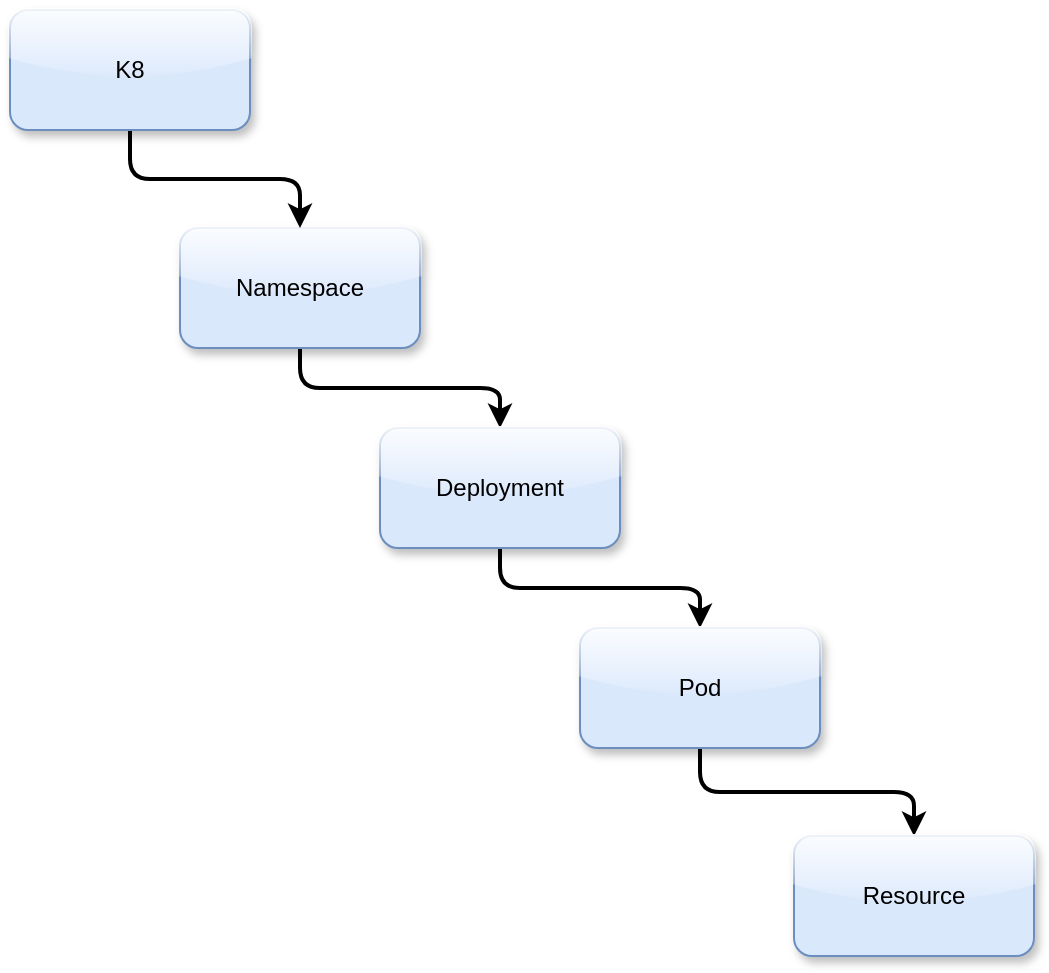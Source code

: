 <mxfile version="17.4.2" type="device"><diagram id="0wLrBeLkNdIMlNLT_I3_" name="Page-1"><mxGraphModel dx="1844" dy="769" grid="0" gridSize="10" guides="1" tooltips="1" connect="1" arrows="1" fold="1" page="1" pageScale="1" pageWidth="827" pageHeight="1169" math="0" shadow="0"><root><mxCell id="0"/><mxCell id="1" parent="0"/><mxCell id="wygyvz9eRuOn70IfUTBo-4" style="edgeStyle=orthogonalEdgeStyle;rounded=1;orthogonalLoop=1;jettySize=auto;html=1;strokeWidth=2;" edge="1" parent="1" source="wygyvz9eRuOn70IfUTBo-1" target="wygyvz9eRuOn70IfUTBo-2"><mxGeometry relative="1" as="geometry"/></mxCell><mxCell id="wygyvz9eRuOn70IfUTBo-1" value="Namespace" style="rounded=1;whiteSpace=wrap;html=1;glass=1;shadow=1;fillColor=#dae8fc;strokeColor=#6c8ebf;" vertex="1" parent="1"><mxGeometry x="240" y="170" width="120" height="60" as="geometry"/></mxCell><mxCell id="wygyvz9eRuOn70IfUTBo-5" style="edgeStyle=orthogonalEdgeStyle;rounded=1;orthogonalLoop=1;jettySize=auto;html=1;strokeWidth=2;" edge="1" parent="1" source="wygyvz9eRuOn70IfUTBo-2" target="wygyvz9eRuOn70IfUTBo-3"><mxGeometry relative="1" as="geometry"/></mxCell><mxCell id="wygyvz9eRuOn70IfUTBo-2" value="Deployment" style="rounded=1;whiteSpace=wrap;html=1;glass=1;shadow=1;fillColor=#dae8fc;strokeColor=#6c8ebf;" vertex="1" parent="1"><mxGeometry x="340" y="270" width="120" height="60" as="geometry"/></mxCell><mxCell id="wygyvz9eRuOn70IfUTBo-7" style="edgeStyle=orthogonalEdgeStyle;rounded=1;orthogonalLoop=1;jettySize=auto;html=1;entryX=0.5;entryY=0;entryDx=0;entryDy=0;strokeWidth=2;" edge="1" parent="1" source="wygyvz9eRuOn70IfUTBo-3" target="wygyvz9eRuOn70IfUTBo-6"><mxGeometry relative="1" as="geometry"/></mxCell><mxCell id="wygyvz9eRuOn70IfUTBo-3" value="Pod" style="rounded=1;whiteSpace=wrap;html=1;glass=1;shadow=1;fillColor=#dae8fc;strokeColor=#6c8ebf;" vertex="1" parent="1"><mxGeometry x="440" y="370" width="120" height="60" as="geometry"/></mxCell><mxCell id="wygyvz9eRuOn70IfUTBo-6" value="Resource" style="rounded=1;whiteSpace=wrap;html=1;glass=1;shadow=1;fillColor=#dae8fc;strokeColor=#6c8ebf;" vertex="1" parent="1"><mxGeometry x="547" y="474" width="120" height="60" as="geometry"/></mxCell><mxCell id="wygyvz9eRuOn70IfUTBo-9" style="edgeStyle=orthogonalEdgeStyle;rounded=1;orthogonalLoop=1;jettySize=auto;html=1;strokeWidth=2;" edge="1" parent="1" source="wygyvz9eRuOn70IfUTBo-8" target="wygyvz9eRuOn70IfUTBo-1"><mxGeometry relative="1" as="geometry"/></mxCell><mxCell id="wygyvz9eRuOn70IfUTBo-8" value="K8" style="rounded=1;whiteSpace=wrap;html=1;glass=1;shadow=1;fillColor=#dae8fc;strokeColor=#6c8ebf;" vertex="1" parent="1"><mxGeometry x="155" y="61" width="120" height="60" as="geometry"/></mxCell></root></mxGraphModel></diagram></mxfile>